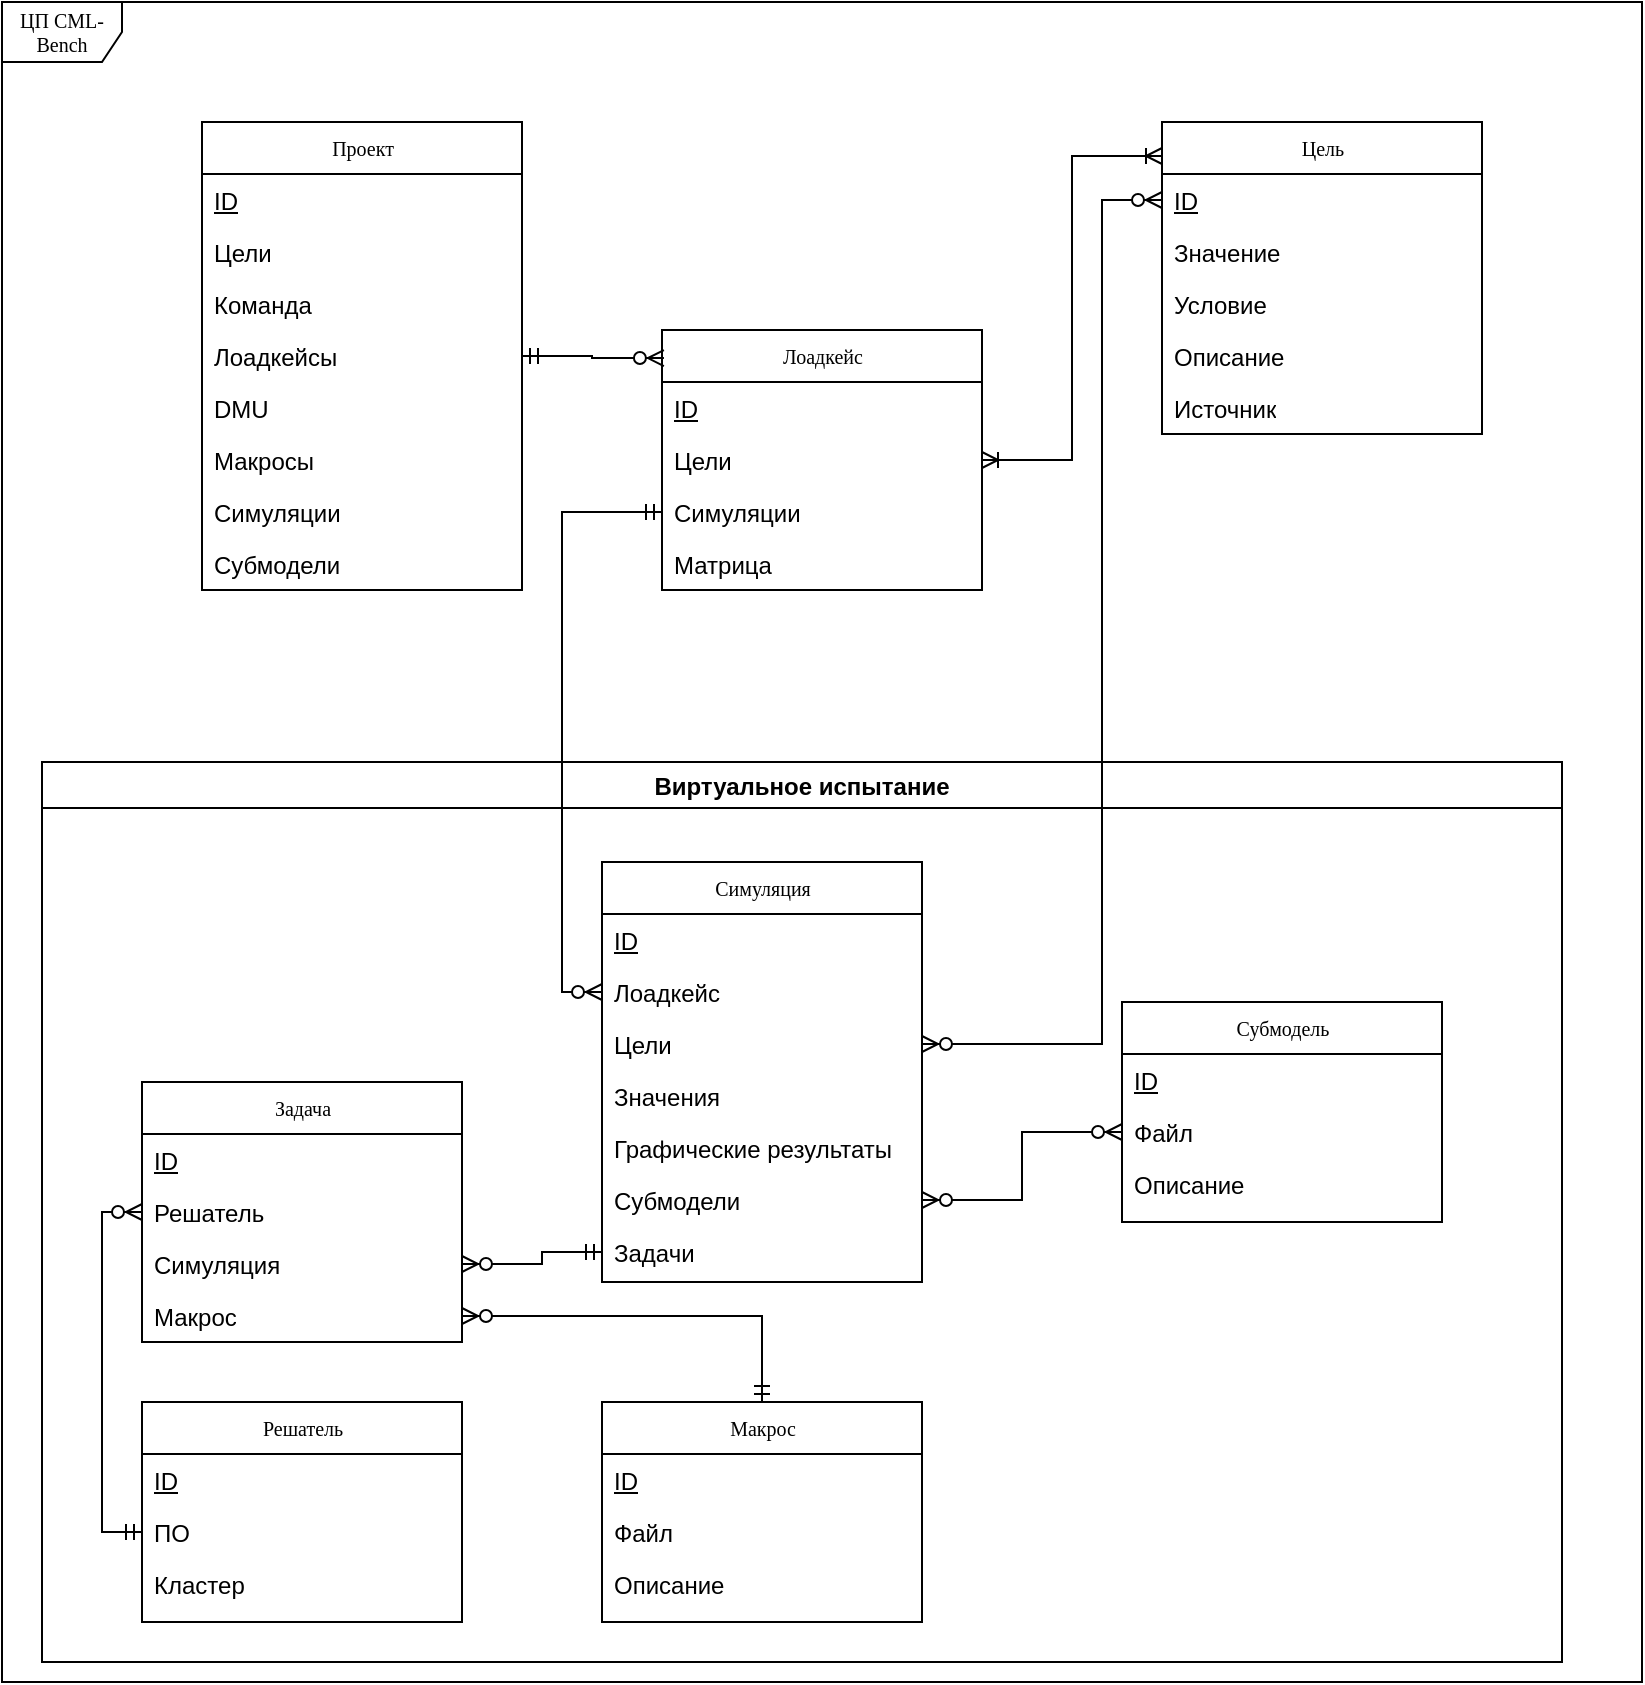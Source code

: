 <mxfile version="15.1.1" type="github">
  <diagram name="Page-1" id="c4acf3e9-155e-7222-9cf6-157b1a14988f">
    <mxGraphModel dx="1022" dy="379" grid="1" gridSize="10" guides="1" tooltips="1" connect="1" arrows="1" fold="1" page="1" pageScale="1" pageWidth="850" pageHeight="1100" background="none" math="0" shadow="0">
      <root>
        <mxCell id="0" />
        <mxCell id="1" parent="0" />
        <mxCell id="17acba5748e5396b-1" value="ЦП CML-Bench" style="shape=umlFrame;whiteSpace=wrap;html=1;rounded=0;shadow=0;comic=0;labelBackgroundColor=none;strokeWidth=1;fontFamily=Verdana;fontSize=10;align=center;" parent="1" vertex="1">
          <mxGeometry x="20" y="20" width="820" height="840" as="geometry" />
        </mxCell>
        <mxCell id="17acba5748e5396b-20" value="Проект" style="swimlane;html=1;fontStyle=0;childLayout=stackLayout;horizontal=1;startSize=26;fillColor=none;horizontalStack=0;resizeParent=1;resizeLast=0;collapsible=1;marginBottom=0;swimlaneFillColor=#ffffff;rounded=0;shadow=0;comic=0;labelBackgroundColor=none;strokeWidth=1;fontFamily=Verdana;fontSize=10;align=center;" parent="1" vertex="1">
          <mxGeometry x="120" y="80" width="160" height="234" as="geometry" />
        </mxCell>
        <mxCell id="17acba5748e5396b-21" value="&lt;u&gt;ID&lt;/u&gt;" style="text;html=1;strokeColor=none;fillColor=none;align=left;verticalAlign=top;spacingLeft=4;spacingRight=4;whiteSpace=wrap;overflow=hidden;rotatable=0;points=[[0,0.5],[1,0.5]];portConstraint=eastwest;" parent="17acba5748e5396b-20" vertex="1">
          <mxGeometry y="26" width="160" height="26" as="geometry" />
        </mxCell>
        <mxCell id="17acba5748e5396b-24" value="Цели" style="text;html=1;strokeColor=none;fillColor=none;align=left;verticalAlign=top;spacingLeft=4;spacingRight=4;whiteSpace=wrap;overflow=hidden;rotatable=0;points=[[0,0.5],[1,0.5]];portConstraint=eastwest;" parent="17acba5748e5396b-20" vertex="1">
          <mxGeometry y="52" width="160" height="26" as="geometry" />
        </mxCell>
        <mxCell id="17acba5748e5396b-26" value="Команда" style="text;html=1;strokeColor=none;fillColor=none;align=left;verticalAlign=top;spacingLeft=4;spacingRight=4;whiteSpace=wrap;overflow=hidden;rotatable=0;points=[[0,0.5],[1,0.5]];portConstraint=eastwest;" parent="17acba5748e5396b-20" vertex="1">
          <mxGeometry y="78" width="160" height="26" as="geometry" />
        </mxCell>
        <mxCell id="xavvgCXxZECYuFmeVvqC-18" value="Лоадкейсы" style="text;html=1;strokeColor=none;fillColor=none;align=left;verticalAlign=top;spacingLeft=4;spacingRight=4;whiteSpace=wrap;overflow=hidden;rotatable=0;points=[[0,0.5],[1,0.5]];portConstraint=eastwest;" vertex="1" parent="17acba5748e5396b-20">
          <mxGeometry y="104" width="160" height="26" as="geometry" />
        </mxCell>
        <mxCell id="xavvgCXxZECYuFmeVvqC-1" value="DMU" style="text;html=1;strokeColor=none;fillColor=none;align=left;verticalAlign=top;spacingLeft=4;spacingRight=4;whiteSpace=wrap;overflow=hidden;rotatable=0;points=[[0,0.5],[1,0.5]];portConstraint=eastwest;" vertex="1" parent="17acba5748e5396b-20">
          <mxGeometry y="130" width="160" height="26" as="geometry" />
        </mxCell>
        <mxCell id="xavvgCXxZECYuFmeVvqC-2" value="Макросы" style="text;html=1;strokeColor=none;fillColor=none;align=left;verticalAlign=top;spacingLeft=4;spacingRight=4;whiteSpace=wrap;overflow=hidden;rotatable=0;points=[[0,0.5],[1,0.5]];portConstraint=eastwest;" vertex="1" parent="17acba5748e5396b-20">
          <mxGeometry y="156" width="160" height="26" as="geometry" />
        </mxCell>
        <mxCell id="xavvgCXxZECYuFmeVvqC-3" value="Симуляции" style="text;html=1;strokeColor=none;fillColor=none;align=left;verticalAlign=top;spacingLeft=4;spacingRight=4;whiteSpace=wrap;overflow=hidden;rotatable=0;points=[[0,0.5],[1,0.5]];portConstraint=eastwest;" vertex="1" parent="17acba5748e5396b-20">
          <mxGeometry y="182" width="160" height="26" as="geometry" />
        </mxCell>
        <mxCell id="xavvgCXxZECYuFmeVvqC-4" value="Субмодели" style="text;html=1;strokeColor=none;fillColor=none;align=left;verticalAlign=top;spacingLeft=4;spacingRight=4;whiteSpace=wrap;overflow=hidden;rotatable=0;points=[[0,0.5],[1,0.5]];portConstraint=eastwest;" vertex="1" parent="17acba5748e5396b-20">
          <mxGeometry y="208" width="160" height="26" as="geometry" />
        </mxCell>
        <mxCell id="17acba5748e5396b-30" value="Лоадкейс" style="swimlane;html=1;fontStyle=0;childLayout=stackLayout;horizontal=1;startSize=26;fillColor=none;horizontalStack=0;resizeParent=1;resizeLast=0;collapsible=1;marginBottom=0;swimlaneFillColor=#ffffff;rounded=0;shadow=0;comic=0;labelBackgroundColor=none;strokeWidth=1;fontFamily=Verdana;fontSize=10;align=center;" parent="1" vertex="1">
          <mxGeometry x="350" y="184" width="160" height="130" as="geometry" />
        </mxCell>
        <mxCell id="17acba5748e5396b-31" value="&lt;u&gt;ID&lt;/u&gt;" style="text;html=1;strokeColor=none;fillColor=none;align=left;verticalAlign=top;spacingLeft=4;spacingRight=4;whiteSpace=wrap;overflow=hidden;rotatable=0;points=[[0,0.5],[1,0.5]];portConstraint=eastwest;" parent="17acba5748e5396b-30" vertex="1">
          <mxGeometry y="26" width="160" height="26" as="geometry" />
        </mxCell>
        <mxCell id="17acba5748e5396b-32" value="Цели" style="text;html=1;strokeColor=none;fillColor=none;align=left;verticalAlign=top;spacingLeft=4;spacingRight=4;whiteSpace=wrap;overflow=hidden;rotatable=0;points=[[0,0.5],[1,0.5]];portConstraint=eastwest;" parent="17acba5748e5396b-30" vertex="1">
          <mxGeometry y="52" width="160" height="26" as="geometry" />
        </mxCell>
        <mxCell id="17acba5748e5396b-33" value="Симуляции" style="text;html=1;strokeColor=none;fillColor=none;align=left;verticalAlign=top;spacingLeft=4;spacingRight=4;whiteSpace=wrap;overflow=hidden;rotatable=0;points=[[0,0.5],[1,0.5]];portConstraint=eastwest;" parent="17acba5748e5396b-30" vertex="1">
          <mxGeometry y="78" width="160" height="26" as="geometry" />
        </mxCell>
        <mxCell id="xavvgCXxZECYuFmeVvqC-77" value="Матрица" style="text;html=1;strokeColor=none;fillColor=none;align=left;verticalAlign=top;spacingLeft=4;spacingRight=4;whiteSpace=wrap;overflow=hidden;rotatable=0;points=[[0,0.5],[1,0.5]];portConstraint=eastwest;" vertex="1" parent="17acba5748e5396b-30">
          <mxGeometry y="104" width="160" height="26" as="geometry" />
        </mxCell>
        <mxCell id="xavvgCXxZECYuFmeVvqC-5" value="Цель" style="swimlane;html=1;fontStyle=0;childLayout=stackLayout;horizontal=1;startSize=26;fillColor=none;horizontalStack=0;resizeParent=1;resizeLast=0;collapsible=1;marginBottom=0;swimlaneFillColor=#ffffff;rounded=0;shadow=0;comic=0;labelBackgroundColor=none;strokeWidth=1;fontFamily=Verdana;fontSize=10;align=center;" vertex="1" parent="1">
          <mxGeometry x="600" y="80" width="160" height="156" as="geometry" />
        </mxCell>
        <mxCell id="xavvgCXxZECYuFmeVvqC-6" value="&lt;u&gt;ID&lt;/u&gt;" style="text;html=1;strokeColor=none;fillColor=none;align=left;verticalAlign=top;spacingLeft=4;spacingRight=4;whiteSpace=wrap;overflow=hidden;rotatable=0;points=[[0,0.5],[1,0.5]];portConstraint=eastwest;" vertex="1" parent="xavvgCXxZECYuFmeVvqC-5">
          <mxGeometry y="26" width="160" height="26" as="geometry" />
        </mxCell>
        <mxCell id="xavvgCXxZECYuFmeVvqC-7" value="Значение" style="text;html=1;strokeColor=none;fillColor=none;align=left;verticalAlign=top;spacingLeft=4;spacingRight=4;whiteSpace=wrap;overflow=hidden;rotatable=0;points=[[0,0.5],[1,0.5]];portConstraint=eastwest;" vertex="1" parent="xavvgCXxZECYuFmeVvqC-5">
          <mxGeometry y="52" width="160" height="26" as="geometry" />
        </mxCell>
        <mxCell id="xavvgCXxZECYuFmeVvqC-9" value="Условие" style="text;html=1;strokeColor=none;fillColor=none;align=left;verticalAlign=top;spacingLeft=4;spacingRight=4;whiteSpace=wrap;overflow=hidden;rotatable=0;points=[[0,0.5],[1,0.5]];portConstraint=eastwest;" vertex="1" parent="xavvgCXxZECYuFmeVvqC-5">
          <mxGeometry y="78" width="160" height="26" as="geometry" />
        </mxCell>
        <mxCell id="xavvgCXxZECYuFmeVvqC-10" value="Описание" style="text;html=1;strokeColor=none;fillColor=none;align=left;verticalAlign=top;spacingLeft=4;spacingRight=4;whiteSpace=wrap;overflow=hidden;rotatable=0;points=[[0,0.5],[1,0.5]];portConstraint=eastwest;" vertex="1" parent="xavvgCXxZECYuFmeVvqC-5">
          <mxGeometry y="104" width="160" height="26" as="geometry" />
        </mxCell>
        <mxCell id="xavvgCXxZECYuFmeVvqC-11" value="Источник" style="text;html=1;strokeColor=none;fillColor=none;align=left;verticalAlign=top;spacingLeft=4;spacingRight=4;whiteSpace=wrap;overflow=hidden;rotatable=0;points=[[0,0.5],[1,0.5]];portConstraint=eastwest;" vertex="1" parent="xavvgCXxZECYuFmeVvqC-5">
          <mxGeometry y="130" width="160" height="26" as="geometry" />
        </mxCell>
        <mxCell id="xavvgCXxZECYuFmeVvqC-14" style="edgeStyle=orthogonalEdgeStyle;rounded=0;orthogonalLoop=1;jettySize=auto;html=1;exitX=1;exitY=0.5;exitDx=0;exitDy=0;entryX=0;entryY=0.109;entryDx=0;entryDy=0;startArrow=ERoneToMany;startFill=0;endArrow=ERoneToMany;endFill=0;entryPerimeter=0;" edge="1" parent="1" source="17acba5748e5396b-32" target="xavvgCXxZECYuFmeVvqC-5">
          <mxGeometry relative="1" as="geometry">
            <mxPoint x="520" y="162.56" as="sourcePoint" />
            <mxPoint x="600.48" y="200" as="targetPoint" />
          </mxGeometry>
        </mxCell>
        <mxCell id="xavvgCXxZECYuFmeVvqC-17" style="edgeStyle=orthogonalEdgeStyle;rounded=0;orthogonalLoop=1;jettySize=auto;html=1;endArrow=ERmandOne;endFill=0;startArrow=ERzeroToMany;startFill=1;exitX=0.006;exitY=0.108;exitDx=0;exitDy=0;exitPerimeter=0;entryX=1;entryY=0.5;entryDx=0;entryDy=0;" edge="1" parent="1" source="17acba5748e5396b-30" target="xavvgCXxZECYuFmeVvqC-18">
          <mxGeometry relative="1" as="geometry">
            <mxPoint x="390" y="314" as="sourcePoint" />
            <mxPoint x="310" y="220" as="targetPoint" />
          </mxGeometry>
        </mxCell>
        <mxCell id="xavvgCXxZECYuFmeVvqC-71" value="Виртуальное испытание" style="swimlane;" vertex="1" parent="1">
          <mxGeometry x="40" y="400" width="760" height="450" as="geometry">
            <mxRectangle x="40" y="400" width="180" height="23" as="alternateBounds" />
          </mxGeometry>
        </mxCell>
        <mxCell id="xavvgCXxZECYuFmeVvqC-33" value="Субмодель" style="swimlane;html=1;fontStyle=0;childLayout=stackLayout;horizontal=1;startSize=26;fillColor=none;horizontalStack=0;resizeParent=1;resizeLast=0;collapsible=1;marginBottom=0;swimlaneFillColor=#ffffff;rounded=0;shadow=0;comic=0;labelBackgroundColor=none;strokeWidth=1;fontFamily=Verdana;fontSize=10;align=center;" vertex="1" parent="xavvgCXxZECYuFmeVvqC-71">
          <mxGeometry x="540" y="120" width="160" height="110" as="geometry" />
        </mxCell>
        <mxCell id="xavvgCXxZECYuFmeVvqC-34" value="&lt;u&gt;ID&lt;/u&gt;" style="text;html=1;strokeColor=none;fillColor=none;align=left;verticalAlign=top;spacingLeft=4;spacingRight=4;whiteSpace=wrap;overflow=hidden;rotatable=0;points=[[0,0.5],[1,0.5]];portConstraint=eastwest;" vertex="1" parent="xavvgCXxZECYuFmeVvqC-33">
          <mxGeometry y="26" width="160" height="26" as="geometry" />
        </mxCell>
        <mxCell id="xavvgCXxZECYuFmeVvqC-35" value="Файл" style="text;html=1;strokeColor=none;fillColor=none;align=left;verticalAlign=top;spacingLeft=4;spacingRight=4;whiteSpace=wrap;overflow=hidden;rotatable=0;points=[[0,0.5],[1,0.5]];portConstraint=eastwest;" vertex="1" parent="xavvgCXxZECYuFmeVvqC-33">
          <mxGeometry y="52" width="160" height="26" as="geometry" />
        </mxCell>
        <mxCell id="xavvgCXxZECYuFmeVvqC-41" value="Описание" style="text;html=1;strokeColor=none;fillColor=none;align=left;verticalAlign=top;spacingLeft=4;spacingRight=4;whiteSpace=wrap;overflow=hidden;rotatable=0;points=[[0,0.5],[1,0.5]];portConstraint=eastwest;" vertex="1" parent="xavvgCXxZECYuFmeVvqC-33">
          <mxGeometry y="78" width="160" height="26" as="geometry" />
        </mxCell>
        <mxCell id="xavvgCXxZECYuFmeVvqC-19" value="Симуляция" style="swimlane;html=1;fontStyle=0;childLayout=stackLayout;horizontal=1;startSize=26;fillColor=none;horizontalStack=0;resizeParent=1;resizeLast=0;collapsible=1;marginBottom=0;swimlaneFillColor=#ffffff;rounded=0;shadow=0;comic=0;labelBackgroundColor=none;strokeWidth=1;fontFamily=Verdana;fontSize=10;align=center;" vertex="1" parent="xavvgCXxZECYuFmeVvqC-71">
          <mxGeometry x="280" y="50" width="160" height="210" as="geometry" />
        </mxCell>
        <mxCell id="xavvgCXxZECYuFmeVvqC-20" value="&lt;u&gt;ID&lt;/u&gt;" style="text;html=1;strokeColor=none;fillColor=none;align=left;verticalAlign=top;spacingLeft=4;spacingRight=4;whiteSpace=wrap;overflow=hidden;rotatable=0;points=[[0,0.5],[1,0.5]];portConstraint=eastwest;" vertex="1" parent="xavvgCXxZECYuFmeVvqC-19">
          <mxGeometry y="26" width="160" height="26" as="geometry" />
        </mxCell>
        <mxCell id="xavvgCXxZECYuFmeVvqC-55" value="Лоадкейс" style="text;html=1;strokeColor=none;fillColor=none;align=left;verticalAlign=top;spacingLeft=4;spacingRight=4;whiteSpace=wrap;overflow=hidden;rotatable=0;points=[[0,0.5],[1,0.5]];portConstraint=eastwest;" vertex="1" parent="xavvgCXxZECYuFmeVvqC-19">
          <mxGeometry y="52" width="160" height="26" as="geometry" />
        </mxCell>
        <mxCell id="xavvgCXxZECYuFmeVvqC-21" value="Цели" style="text;html=1;strokeColor=none;fillColor=none;align=left;verticalAlign=top;spacingLeft=4;spacingRight=4;whiteSpace=wrap;overflow=hidden;rotatable=0;points=[[0,0.5],[1,0.5]];portConstraint=eastwest;" vertex="1" parent="xavvgCXxZECYuFmeVvqC-19">
          <mxGeometry y="78" width="160" height="26" as="geometry" />
        </mxCell>
        <mxCell id="xavvgCXxZECYuFmeVvqC-27" value="Значения" style="text;html=1;strokeColor=none;fillColor=none;align=left;verticalAlign=top;spacingLeft=4;spacingRight=4;whiteSpace=wrap;overflow=hidden;rotatable=0;points=[[0,0.5],[1,0.5]];portConstraint=eastwest;" vertex="1" parent="xavvgCXxZECYuFmeVvqC-19">
          <mxGeometry y="104" width="160" height="26" as="geometry" />
        </mxCell>
        <mxCell id="xavvgCXxZECYuFmeVvqC-28" value="Графические результаты" style="text;html=1;strokeColor=none;fillColor=none;align=left;verticalAlign=top;spacingLeft=4;spacingRight=4;whiteSpace=wrap;overflow=hidden;rotatable=0;points=[[0,0.5],[1,0.5]];portConstraint=eastwest;" vertex="1" parent="xavvgCXxZECYuFmeVvqC-19">
          <mxGeometry y="130" width="160" height="26" as="geometry" />
        </mxCell>
        <mxCell id="xavvgCXxZECYuFmeVvqC-22" value="Субмодели" style="text;html=1;strokeColor=none;fillColor=none;align=left;verticalAlign=top;spacingLeft=4;spacingRight=4;whiteSpace=wrap;overflow=hidden;rotatable=0;points=[[0,0.5],[1,0.5]];portConstraint=eastwest;" vertex="1" parent="xavvgCXxZECYuFmeVvqC-19">
          <mxGeometry y="156" width="160" height="26" as="geometry" />
        </mxCell>
        <mxCell id="xavvgCXxZECYuFmeVvqC-30" value="Задачи" style="text;html=1;strokeColor=none;fillColor=none;align=left;verticalAlign=top;spacingLeft=4;spacingRight=4;whiteSpace=wrap;overflow=hidden;rotatable=0;points=[[0,0.5],[1,0.5]];portConstraint=eastwest;" vertex="1" parent="xavvgCXxZECYuFmeVvqC-19">
          <mxGeometry y="182" width="160" height="26" as="geometry" />
        </mxCell>
        <mxCell id="xavvgCXxZECYuFmeVvqC-49" value="Задача" style="swimlane;html=1;fontStyle=0;childLayout=stackLayout;horizontal=1;startSize=26;fillColor=none;horizontalStack=0;resizeParent=1;resizeLast=0;collapsible=1;marginBottom=0;swimlaneFillColor=#ffffff;rounded=0;shadow=0;comic=0;labelBackgroundColor=none;strokeWidth=1;fontFamily=Verdana;fontSize=10;align=center;" vertex="1" parent="xavvgCXxZECYuFmeVvqC-71">
          <mxGeometry x="50" y="160" width="160" height="130" as="geometry" />
        </mxCell>
        <mxCell id="xavvgCXxZECYuFmeVvqC-50" value="&lt;u&gt;ID&lt;/u&gt;" style="text;html=1;strokeColor=none;fillColor=none;align=left;verticalAlign=top;spacingLeft=4;spacingRight=4;whiteSpace=wrap;overflow=hidden;rotatable=0;points=[[0,0.5],[1,0.5]];portConstraint=eastwest;" vertex="1" parent="xavvgCXxZECYuFmeVvqC-49">
          <mxGeometry y="26" width="160" height="26" as="geometry" />
        </mxCell>
        <mxCell id="xavvgCXxZECYuFmeVvqC-51" value="Решатель" style="text;html=1;strokeColor=none;fillColor=none;align=left;verticalAlign=top;spacingLeft=4;spacingRight=4;whiteSpace=wrap;overflow=hidden;rotatable=0;points=[[0,0.5],[1,0.5]];portConstraint=eastwest;" vertex="1" parent="xavvgCXxZECYuFmeVvqC-49">
          <mxGeometry y="52" width="160" height="26" as="geometry" />
        </mxCell>
        <mxCell id="xavvgCXxZECYuFmeVvqC-52" value="Симуляция" style="text;html=1;strokeColor=none;fillColor=none;align=left;verticalAlign=top;spacingLeft=4;spacingRight=4;whiteSpace=wrap;overflow=hidden;rotatable=0;points=[[0,0.5],[1,0.5]];portConstraint=eastwest;" vertex="1" parent="xavvgCXxZECYuFmeVvqC-49">
          <mxGeometry y="78" width="160" height="26" as="geometry" />
        </mxCell>
        <mxCell id="xavvgCXxZECYuFmeVvqC-53" value="Макрос" style="text;html=1;strokeColor=none;fillColor=none;align=left;verticalAlign=top;spacingLeft=4;spacingRight=4;whiteSpace=wrap;overflow=hidden;rotatable=0;points=[[0,0.5],[1,0.5]];portConstraint=eastwest;" vertex="1" parent="xavvgCXxZECYuFmeVvqC-49">
          <mxGeometry y="104" width="160" height="26" as="geometry" />
        </mxCell>
        <mxCell id="xavvgCXxZECYuFmeVvqC-54" style="edgeStyle=orthogonalEdgeStyle;rounded=0;orthogonalLoop=1;jettySize=auto;html=1;endArrow=ERmandOne;endFill=0;startArrow=ERzeroToMany;startFill=1;exitX=1;exitY=0.5;exitDx=0;exitDy=0;entryX=0;entryY=0.5;entryDx=0;entryDy=0;" edge="1" parent="xavvgCXxZECYuFmeVvqC-71" source="xavvgCXxZECYuFmeVvqC-52" target="xavvgCXxZECYuFmeVvqC-30">
          <mxGeometry relative="1" as="geometry">
            <mxPoint x="210.96" as="sourcePoint" />
            <mxPoint x="140" y="0.04" as="targetPoint" />
            <Array as="points">
              <mxPoint x="250" y="251" />
              <mxPoint x="250" y="245" />
            </Array>
          </mxGeometry>
        </mxCell>
        <mxCell id="xavvgCXxZECYuFmeVvqC-63" value="Решатель" style="swimlane;html=1;fontStyle=0;childLayout=stackLayout;horizontal=1;startSize=26;fillColor=none;horizontalStack=0;resizeParent=1;resizeLast=0;collapsible=1;marginBottom=0;swimlaneFillColor=#ffffff;rounded=0;shadow=0;comic=0;labelBackgroundColor=none;strokeWidth=1;fontFamily=Verdana;fontSize=10;align=center;" vertex="1" parent="xavvgCXxZECYuFmeVvqC-71">
          <mxGeometry x="50" y="320" width="160" height="110" as="geometry" />
        </mxCell>
        <mxCell id="xavvgCXxZECYuFmeVvqC-64" value="&lt;u&gt;ID&lt;/u&gt;" style="text;html=1;strokeColor=none;fillColor=none;align=left;verticalAlign=top;spacingLeft=4;spacingRight=4;whiteSpace=wrap;overflow=hidden;rotatable=0;points=[[0,0.5],[1,0.5]];portConstraint=eastwest;" vertex="1" parent="xavvgCXxZECYuFmeVvqC-63">
          <mxGeometry y="26" width="160" height="26" as="geometry" />
        </mxCell>
        <mxCell id="xavvgCXxZECYuFmeVvqC-65" value="ПО" style="text;html=1;strokeColor=none;fillColor=none;align=left;verticalAlign=top;spacingLeft=4;spacingRight=4;whiteSpace=wrap;overflow=hidden;rotatable=0;points=[[0,0.5],[1,0.5]];portConstraint=eastwest;" vertex="1" parent="xavvgCXxZECYuFmeVvqC-63">
          <mxGeometry y="52" width="160" height="26" as="geometry" />
        </mxCell>
        <mxCell id="xavvgCXxZECYuFmeVvqC-66" value="Кластер" style="text;html=1;strokeColor=none;fillColor=none;align=left;verticalAlign=top;spacingLeft=4;spacingRight=4;whiteSpace=wrap;overflow=hidden;rotatable=0;points=[[0,0.5],[1,0.5]];portConstraint=eastwest;" vertex="1" parent="xavvgCXxZECYuFmeVvqC-63">
          <mxGeometry y="78" width="160" height="26" as="geometry" />
        </mxCell>
        <mxCell id="xavvgCXxZECYuFmeVvqC-68" style="edgeStyle=orthogonalEdgeStyle;rounded=0;orthogonalLoop=1;jettySize=auto;html=1;endArrow=ERmandOne;endFill=0;startArrow=ERzeroToMany;startFill=1;exitX=0;exitY=0.5;exitDx=0;exitDy=0;entryX=0;entryY=0.5;entryDx=0;entryDy=0;" edge="1" parent="xavvgCXxZECYuFmeVvqC-71" source="xavvgCXxZECYuFmeVvqC-51" target="xavvgCXxZECYuFmeVvqC-65">
          <mxGeometry relative="1" as="geometry">
            <mxPoint x="220" y="271" as="sourcePoint" />
            <mxPoint x="290" y="271" as="targetPoint" />
            <Array as="points" />
          </mxGeometry>
        </mxCell>
        <mxCell id="xavvgCXxZECYuFmeVvqC-44" value="Макрос" style="swimlane;html=1;fontStyle=0;childLayout=stackLayout;horizontal=1;startSize=26;fillColor=none;horizontalStack=0;resizeParent=1;resizeLast=0;collapsible=1;marginBottom=0;swimlaneFillColor=#ffffff;rounded=0;shadow=0;comic=0;labelBackgroundColor=none;strokeWidth=1;fontFamily=Verdana;fontSize=10;align=center;" vertex="1" parent="xavvgCXxZECYuFmeVvqC-71">
          <mxGeometry x="280" y="320" width="160" height="110" as="geometry" />
        </mxCell>
        <mxCell id="xavvgCXxZECYuFmeVvqC-45" value="&lt;u&gt;ID&lt;/u&gt;" style="text;html=1;strokeColor=none;fillColor=none;align=left;verticalAlign=top;spacingLeft=4;spacingRight=4;whiteSpace=wrap;overflow=hidden;rotatable=0;points=[[0,0.5],[1,0.5]];portConstraint=eastwest;" vertex="1" parent="xavvgCXxZECYuFmeVvqC-44">
          <mxGeometry y="26" width="160" height="26" as="geometry" />
        </mxCell>
        <mxCell id="xavvgCXxZECYuFmeVvqC-46" value="Файл" style="text;html=1;strokeColor=none;fillColor=none;align=left;verticalAlign=top;spacingLeft=4;spacingRight=4;whiteSpace=wrap;overflow=hidden;rotatable=0;points=[[0,0.5],[1,0.5]];portConstraint=eastwest;" vertex="1" parent="xavvgCXxZECYuFmeVvqC-44">
          <mxGeometry y="52" width="160" height="26" as="geometry" />
        </mxCell>
        <mxCell id="xavvgCXxZECYuFmeVvqC-47" value="Описание" style="text;html=1;strokeColor=none;fillColor=none;align=left;verticalAlign=top;spacingLeft=4;spacingRight=4;whiteSpace=wrap;overflow=hidden;rotatable=0;points=[[0,0.5],[1,0.5]];portConstraint=eastwest;" vertex="1" parent="xavvgCXxZECYuFmeVvqC-44">
          <mxGeometry y="78" width="160" height="26" as="geometry" />
        </mxCell>
        <mxCell id="xavvgCXxZECYuFmeVvqC-56" style="edgeStyle=orthogonalEdgeStyle;rounded=0;orthogonalLoop=1;jettySize=auto;html=1;endArrow=ERmandOne;endFill=0;startArrow=ERzeroToMany;startFill=1;exitX=1;exitY=0.5;exitDx=0;exitDy=0;entryX=0.5;entryY=0;entryDx=0;entryDy=0;" edge="1" parent="xavvgCXxZECYuFmeVvqC-71" source="xavvgCXxZECYuFmeVvqC-53" target="xavvgCXxZECYuFmeVvqC-44">
          <mxGeometry relative="1" as="geometry">
            <mxPoint x="200" y="271" as="sourcePoint" />
            <mxPoint x="290" y="271" as="targetPoint" />
            <Array as="points">
              <mxPoint x="360" y="277" />
            </Array>
          </mxGeometry>
        </mxCell>
        <mxCell id="xavvgCXxZECYuFmeVvqC-75" style="edgeStyle=orthogonalEdgeStyle;rounded=0;orthogonalLoop=1;jettySize=auto;html=1;startArrow=ERzeroToMany;startFill=1;endArrow=ERzeroToMany;endFill=1;exitX=0;exitY=0.5;exitDx=0;exitDy=0;entryX=1;entryY=0.5;entryDx=0;entryDy=0;" edge="1" parent="xavvgCXxZECYuFmeVvqC-71" source="xavvgCXxZECYuFmeVvqC-35" target="xavvgCXxZECYuFmeVvqC-22">
          <mxGeometry relative="1" as="geometry">
            <mxPoint x="600" y="360" as="sourcePoint" />
            <mxPoint x="480" y="260" as="targetPoint" />
            <Array as="points">
              <mxPoint x="490" y="185" />
              <mxPoint x="490" y="219" />
            </Array>
          </mxGeometry>
        </mxCell>
        <mxCell id="xavvgCXxZECYuFmeVvqC-74" style="edgeStyle=orthogonalEdgeStyle;rounded=0;orthogonalLoop=1;jettySize=auto;html=1;endArrow=ERmandOne;endFill=0;startArrow=ERzeroToMany;startFill=1;exitX=0;exitY=0.5;exitDx=0;exitDy=0;entryX=0;entryY=0.5;entryDx=0;entryDy=0;" edge="1" parent="1" source="xavvgCXxZECYuFmeVvqC-55" target="17acba5748e5396b-33">
          <mxGeometry relative="1" as="geometry">
            <mxPoint x="360.96" y="206.96" as="sourcePoint" />
            <mxPoint x="290" y="207" as="targetPoint" />
          </mxGeometry>
        </mxCell>
        <mxCell id="xavvgCXxZECYuFmeVvqC-76" style="edgeStyle=orthogonalEdgeStyle;rounded=0;orthogonalLoop=1;jettySize=auto;html=1;startArrow=ERzeroToMany;startFill=1;endArrow=ERzeroToMany;endFill=1;exitX=0;exitY=0.5;exitDx=0;exitDy=0;entryX=1;entryY=0.5;entryDx=0;entryDy=0;" edge="1" parent="1" source="xavvgCXxZECYuFmeVvqC-6" target="xavvgCXxZECYuFmeVvqC-21">
          <mxGeometry relative="1" as="geometry">
            <mxPoint x="590" y="595" as="sourcePoint" />
            <mxPoint x="490" y="629" as="targetPoint" />
            <Array as="points">
              <mxPoint x="570" y="119" />
              <mxPoint x="570" y="541" />
            </Array>
          </mxGeometry>
        </mxCell>
      </root>
    </mxGraphModel>
  </diagram>
</mxfile>
